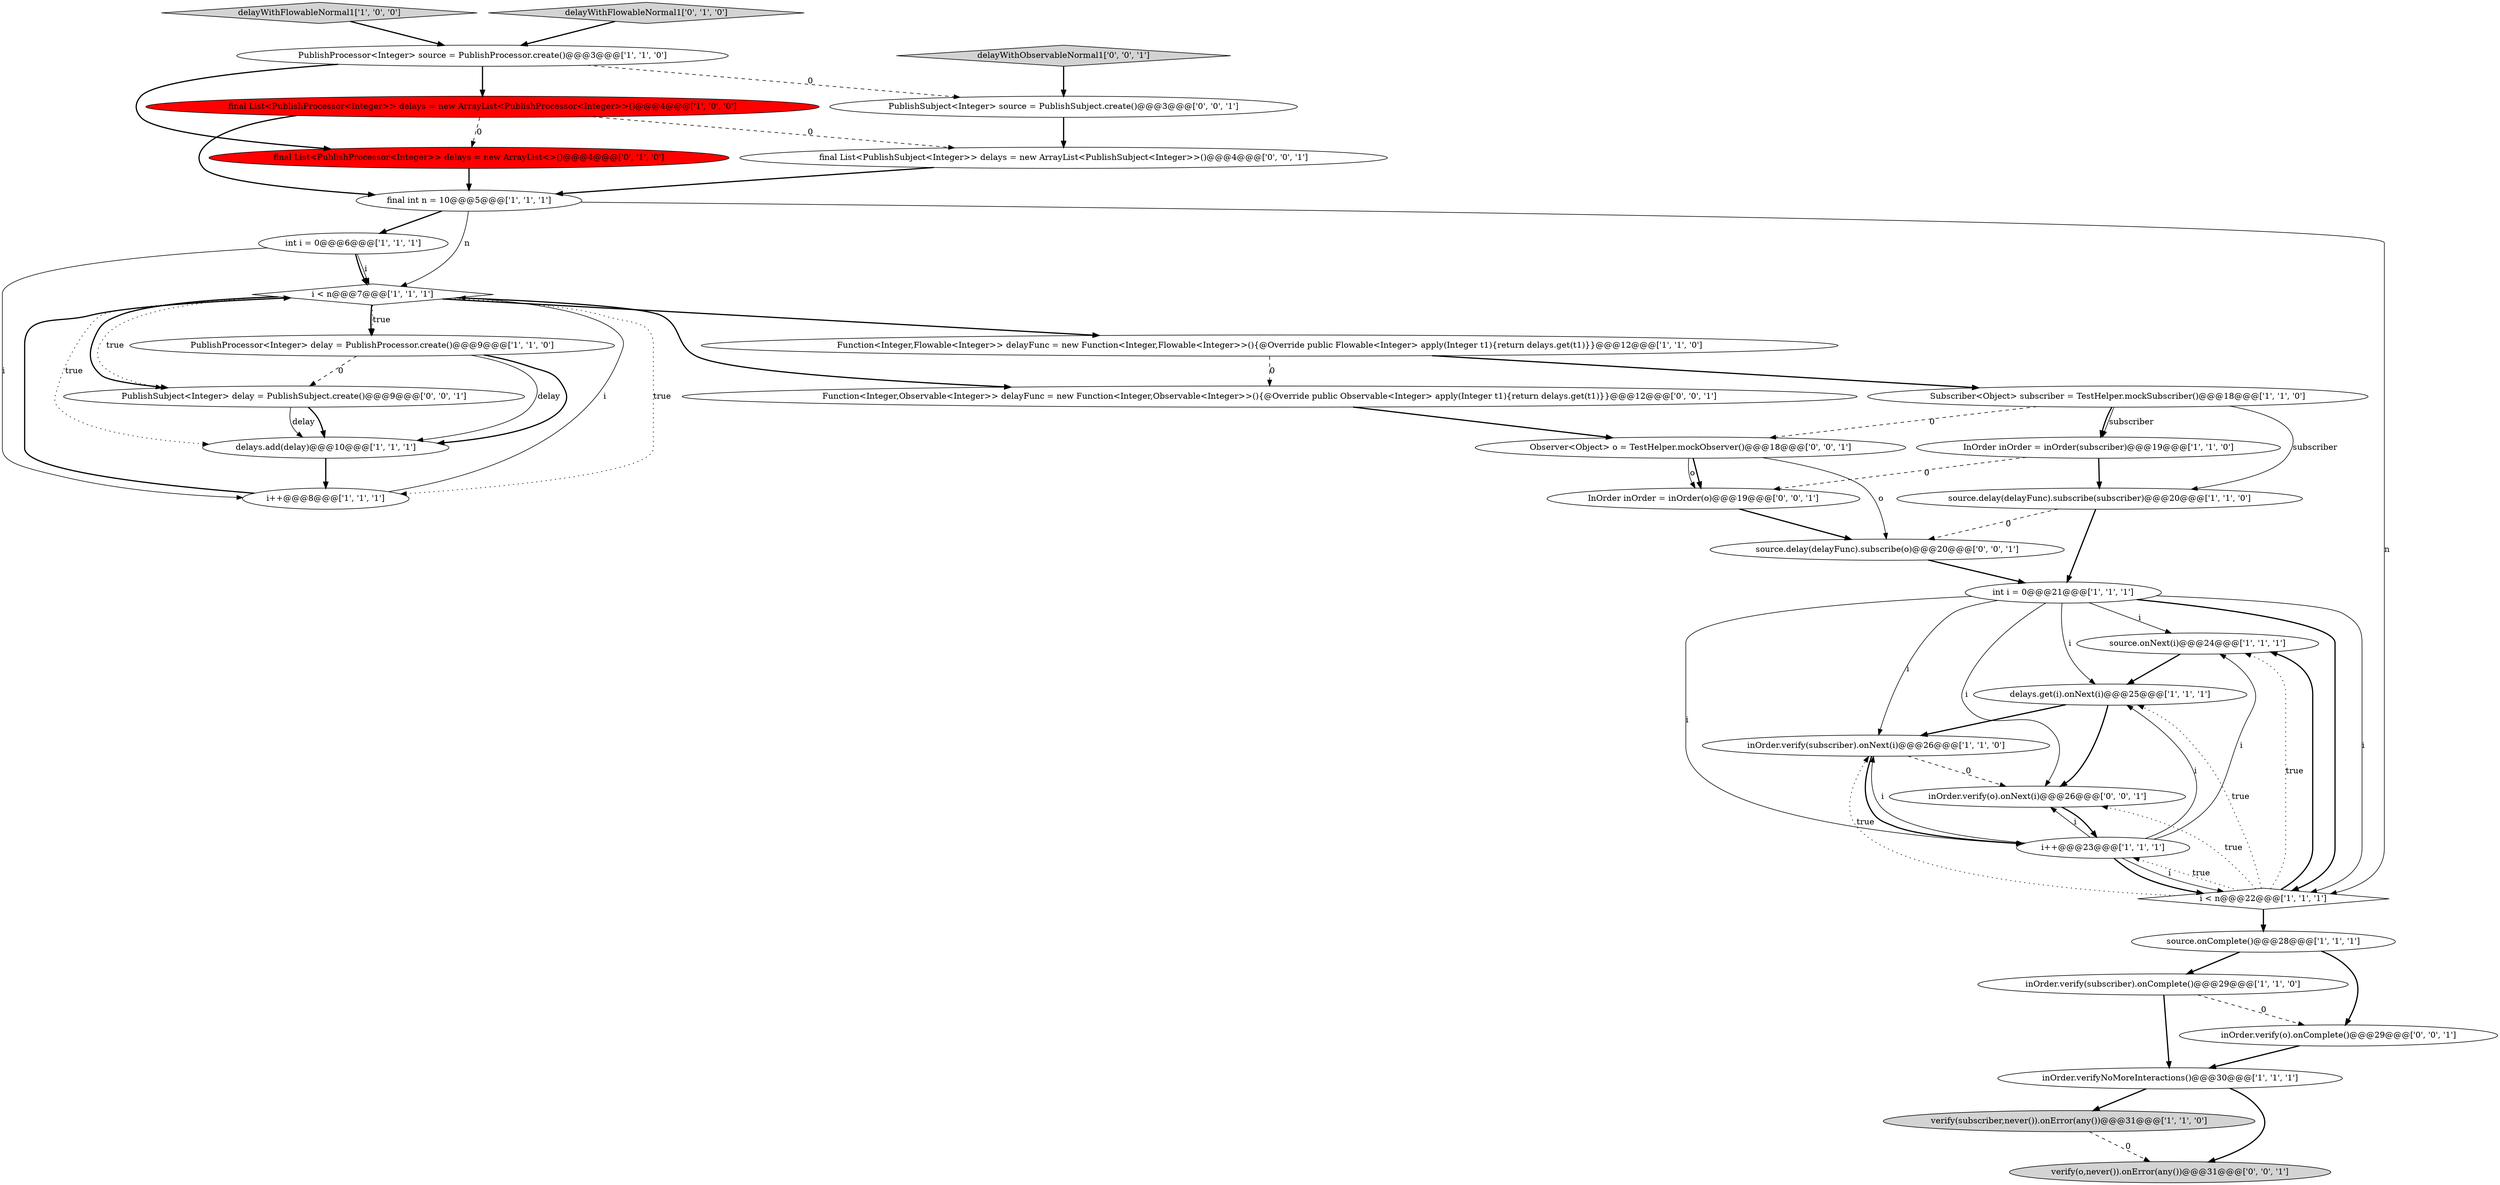 digraph {
17 [style = filled, label = "delayWithFlowableNormal1['1', '0', '0']", fillcolor = lightgray, shape = diamond image = "AAA0AAABBB1BBB"];
20 [style = filled, label = "inOrder.verify(subscriber).onComplete()@@@29@@@['1', '1', '0']", fillcolor = white, shape = ellipse image = "AAA0AAABBB1BBB"];
5 [style = filled, label = "source.onNext(i)@@@24@@@['1', '1', '1']", fillcolor = white, shape = ellipse image = "AAA0AAABBB1BBB"];
14 [style = filled, label = "final List<PublishProcessor<Integer>> delays = new ArrayList<PublishProcessor<Integer>>()@@@4@@@['1', '0', '0']", fillcolor = red, shape = ellipse image = "AAA1AAABBB1BBB"];
33 [style = filled, label = "InOrder inOrder = inOrder(o)@@@19@@@['0', '0', '1']", fillcolor = white, shape = ellipse image = "AAA0AAABBB3BBB"];
21 [style = filled, label = "inOrder.verify(subscriber).onNext(i)@@@26@@@['1', '1', '0']", fillcolor = white, shape = ellipse image = "AAA0AAABBB1BBB"];
1 [style = filled, label = "delays.add(delay)@@@10@@@['1', '1', '1']", fillcolor = white, shape = ellipse image = "AAA0AAABBB1BBB"];
24 [style = filled, label = "final List<PublishProcessor<Integer>> delays = new ArrayList<>()@@@4@@@['0', '1', '0']", fillcolor = red, shape = ellipse image = "AAA1AAABBB2BBB"];
6 [style = filled, label = "i < n@@@7@@@['1', '1', '1']", fillcolor = white, shape = diamond image = "AAA0AAABBB1BBB"];
22 [style = filled, label = "verify(subscriber,never()).onError(any())@@@31@@@['1', '1', '0']", fillcolor = lightgray, shape = ellipse image = "AAA0AAABBB1BBB"];
18 [style = filled, label = "int i = 0@@@21@@@['1', '1', '1']", fillcolor = white, shape = ellipse image = "AAA0AAABBB1BBB"];
9 [style = filled, label = "inOrder.verifyNoMoreInteractions()@@@30@@@['1', '1', '1']", fillcolor = white, shape = ellipse image = "AAA0AAABBB1BBB"];
12 [style = filled, label = "Subscriber<Object> subscriber = TestHelper.mockSubscriber()@@@18@@@['1', '1', '0']", fillcolor = white, shape = ellipse image = "AAA0AAABBB1BBB"];
26 [style = filled, label = "delayWithObservableNormal1['0', '0', '1']", fillcolor = lightgray, shape = diamond image = "AAA0AAABBB3BBB"];
30 [style = filled, label = "source.delay(delayFunc).subscribe(o)@@@20@@@['0', '0', '1']", fillcolor = white, shape = ellipse image = "AAA0AAABBB3BBB"];
3 [style = filled, label = "final int n = 10@@@5@@@['1', '1', '1']", fillcolor = white, shape = ellipse image = "AAA0AAABBB1BBB"];
19 [style = filled, label = "PublishProcessor<Integer> source = PublishProcessor.create()@@@3@@@['1', '1', '0']", fillcolor = white, shape = ellipse image = "AAA0AAABBB1BBB"];
29 [style = filled, label = "Observer<Object> o = TestHelper.mockObserver()@@@18@@@['0', '0', '1']", fillcolor = white, shape = ellipse image = "AAA0AAABBB3BBB"];
31 [style = filled, label = "final List<PublishSubject<Integer>> delays = new ArrayList<PublishSubject<Integer>>()@@@4@@@['0', '0', '1']", fillcolor = white, shape = ellipse image = "AAA0AAABBB3BBB"];
25 [style = filled, label = "PublishSubject<Integer> delay = PublishSubject.create()@@@9@@@['0', '0', '1']", fillcolor = white, shape = ellipse image = "AAA0AAABBB3BBB"];
7 [style = filled, label = "delays.get(i).onNext(i)@@@25@@@['1', '1', '1']", fillcolor = white, shape = ellipse image = "AAA0AAABBB1BBB"];
27 [style = filled, label = "Function<Integer,Observable<Integer>> delayFunc = new Function<Integer,Observable<Integer>>(){@Override public Observable<Integer> apply(Integer t1){return delays.get(t1)}}@@@12@@@['0', '0', '1']", fillcolor = white, shape = ellipse image = "AAA0AAABBB3BBB"];
28 [style = filled, label = "PublishSubject<Integer> source = PublishSubject.create()@@@3@@@['0', '0', '1']", fillcolor = white, shape = ellipse image = "AAA0AAABBB3BBB"];
35 [style = filled, label = "inOrder.verify(o).onNext(i)@@@26@@@['0', '0', '1']", fillcolor = white, shape = ellipse image = "AAA0AAABBB3BBB"];
16 [style = filled, label = "i < n@@@22@@@['1', '1', '1']", fillcolor = white, shape = diamond image = "AAA0AAABBB1BBB"];
10 [style = filled, label = "i++@@@8@@@['1', '1', '1']", fillcolor = white, shape = ellipse image = "AAA0AAABBB1BBB"];
0 [style = filled, label = "PublishProcessor<Integer> delay = PublishProcessor.create()@@@9@@@['1', '1', '0']", fillcolor = white, shape = ellipse image = "AAA0AAABBB1BBB"];
32 [style = filled, label = "inOrder.verify(o).onComplete()@@@29@@@['0', '0', '1']", fillcolor = white, shape = ellipse image = "AAA0AAABBB3BBB"];
34 [style = filled, label = "verify(o,never()).onError(any())@@@31@@@['0', '0', '1']", fillcolor = lightgray, shape = ellipse image = "AAA0AAABBB3BBB"];
15 [style = filled, label = "Function<Integer,Flowable<Integer>> delayFunc = new Function<Integer,Flowable<Integer>>(){@Override public Flowable<Integer> apply(Integer t1){return delays.get(t1)}}@@@12@@@['1', '1', '0']", fillcolor = white, shape = ellipse image = "AAA0AAABBB1BBB"];
2 [style = filled, label = "i++@@@23@@@['1', '1', '1']", fillcolor = white, shape = ellipse image = "AAA0AAABBB1BBB"];
11 [style = filled, label = "source.onComplete()@@@28@@@['1', '1', '1']", fillcolor = white, shape = ellipse image = "AAA0AAABBB1BBB"];
8 [style = filled, label = "source.delay(delayFunc).subscribe(subscriber)@@@20@@@['1', '1', '0']", fillcolor = white, shape = ellipse image = "AAA0AAABBB1BBB"];
4 [style = filled, label = "int i = 0@@@6@@@['1', '1', '1']", fillcolor = white, shape = ellipse image = "AAA0AAABBB1BBB"];
13 [style = filled, label = "InOrder inOrder = inOrder(subscriber)@@@19@@@['1', '1', '0']", fillcolor = white, shape = ellipse image = "AAA0AAABBB1BBB"];
23 [style = filled, label = "delayWithFlowableNormal1['0', '1', '0']", fillcolor = lightgray, shape = diamond image = "AAA0AAABBB2BBB"];
9->22 [style = bold, label=""];
14->24 [style = dashed, label="0"];
14->3 [style = bold, label=""];
11->20 [style = bold, label=""];
2->35 [style = solid, label="i"];
14->31 [style = dashed, label="0"];
18->7 [style = solid, label="i"];
2->21 [style = solid, label="i"];
29->30 [style = solid, label="o"];
25->1 [style = bold, label=""];
16->11 [style = bold, label=""];
18->35 [style = solid, label="i"];
3->16 [style = solid, label="n"];
16->2 [style = dotted, label="true"];
20->9 [style = bold, label=""];
4->6 [style = bold, label=""];
16->35 [style = dotted, label="true"];
8->18 [style = bold, label=""];
18->16 [style = solid, label="i"];
28->31 [style = bold, label=""];
9->34 [style = bold, label=""];
0->1 [style = solid, label="delay"];
25->1 [style = solid, label="delay"];
35->2 [style = bold, label=""];
12->8 [style = solid, label="subscriber"];
7->35 [style = bold, label=""];
6->1 [style = dotted, label="true"];
11->32 [style = bold, label=""];
6->0 [style = bold, label=""];
22->34 [style = dashed, label="0"];
30->18 [style = bold, label=""];
3->4 [style = bold, label=""];
10->6 [style = bold, label=""];
17->19 [style = bold, label=""];
10->6 [style = solid, label="i"];
6->15 [style = bold, label=""];
21->2 [style = bold, label=""];
19->24 [style = bold, label=""];
4->6 [style = solid, label="i"];
18->5 [style = solid, label="i"];
6->10 [style = dotted, label="true"];
16->7 [style = dotted, label="true"];
12->13 [style = bold, label=""];
6->27 [style = bold, label=""];
32->9 [style = bold, label=""];
29->33 [style = solid, label="o"];
18->16 [style = bold, label=""];
29->33 [style = bold, label=""];
19->14 [style = bold, label=""];
0->25 [style = dashed, label="0"];
3->6 [style = solid, label="n"];
0->1 [style = bold, label=""];
23->19 [style = bold, label=""];
2->7 [style = solid, label="i"];
18->21 [style = solid, label="i"];
6->25 [style = dotted, label="true"];
16->5 [style = dotted, label="true"];
4->10 [style = solid, label="i"];
12->13 [style = solid, label="subscriber"];
33->30 [style = bold, label=""];
16->5 [style = bold, label=""];
7->21 [style = bold, label=""];
12->29 [style = dashed, label="0"];
5->7 [style = bold, label=""];
16->21 [style = dotted, label="true"];
13->33 [style = dashed, label="0"];
8->30 [style = dashed, label="0"];
15->12 [style = bold, label=""];
15->27 [style = dashed, label="0"];
18->2 [style = solid, label="i"];
26->28 [style = bold, label=""];
6->0 [style = dotted, label="true"];
27->29 [style = bold, label=""];
13->8 [style = bold, label=""];
31->3 [style = bold, label=""];
21->35 [style = dashed, label="0"];
20->32 [style = dashed, label="0"];
1->10 [style = bold, label=""];
24->3 [style = bold, label=""];
2->5 [style = solid, label="i"];
19->28 [style = dashed, label="0"];
2->16 [style = solid, label="i"];
6->25 [style = bold, label=""];
2->16 [style = bold, label=""];
}
